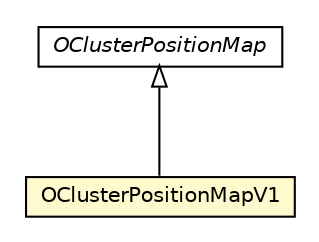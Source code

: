 #!/usr/local/bin/dot
#
# Class diagram 
# Generated by UMLGraph version R5_6-24-gf6e263 (http://www.umlgraph.org/)
#

digraph G {
	edge [fontname="Helvetica",fontsize=10,labelfontname="Helvetica",labelfontsize=10];
	node [fontname="Helvetica",fontsize=10,shape=plaintext];
	nodesep=0.25;
	ranksep=0.5;
	// com.orientechnologies.orient.core.storage.cluster.OClusterPositionMap
	c1868552 [label=<<table title="com.orientechnologies.orient.core.storage.cluster.OClusterPositionMap" border="0" cellborder="1" cellspacing="0" cellpadding="2" port="p" href="../OClusterPositionMap.html">
		<tr><td><table border="0" cellspacing="0" cellpadding="1">
<tr><td align="center" balign="center"><font face="Helvetica-Oblique"> OClusterPositionMap </font></td></tr>
		</table></td></tr>
		</table>>, URL="../OClusterPositionMap.html", fontname="Helvetica", fontcolor="black", fontsize=10.0];
	// com.orientechnologies.orient.core.storage.cluster.v1.OClusterPositionMapV1
	c1868567 [label=<<table title="com.orientechnologies.orient.core.storage.cluster.v1.OClusterPositionMapV1" border="0" cellborder="1" cellspacing="0" cellpadding="2" port="p" bgcolor="lemonChiffon" href="./OClusterPositionMapV1.html">
		<tr><td><table border="0" cellspacing="0" cellpadding="1">
<tr><td align="center" balign="center"> OClusterPositionMapV1 </td></tr>
		</table></td></tr>
		</table>>, URL="./OClusterPositionMapV1.html", fontname="Helvetica", fontcolor="black", fontsize=10.0];
	//com.orientechnologies.orient.core.storage.cluster.v1.OClusterPositionMapV1 extends com.orientechnologies.orient.core.storage.cluster.OClusterPositionMap
	c1868552:p -> c1868567:p [dir=back,arrowtail=empty];
}

